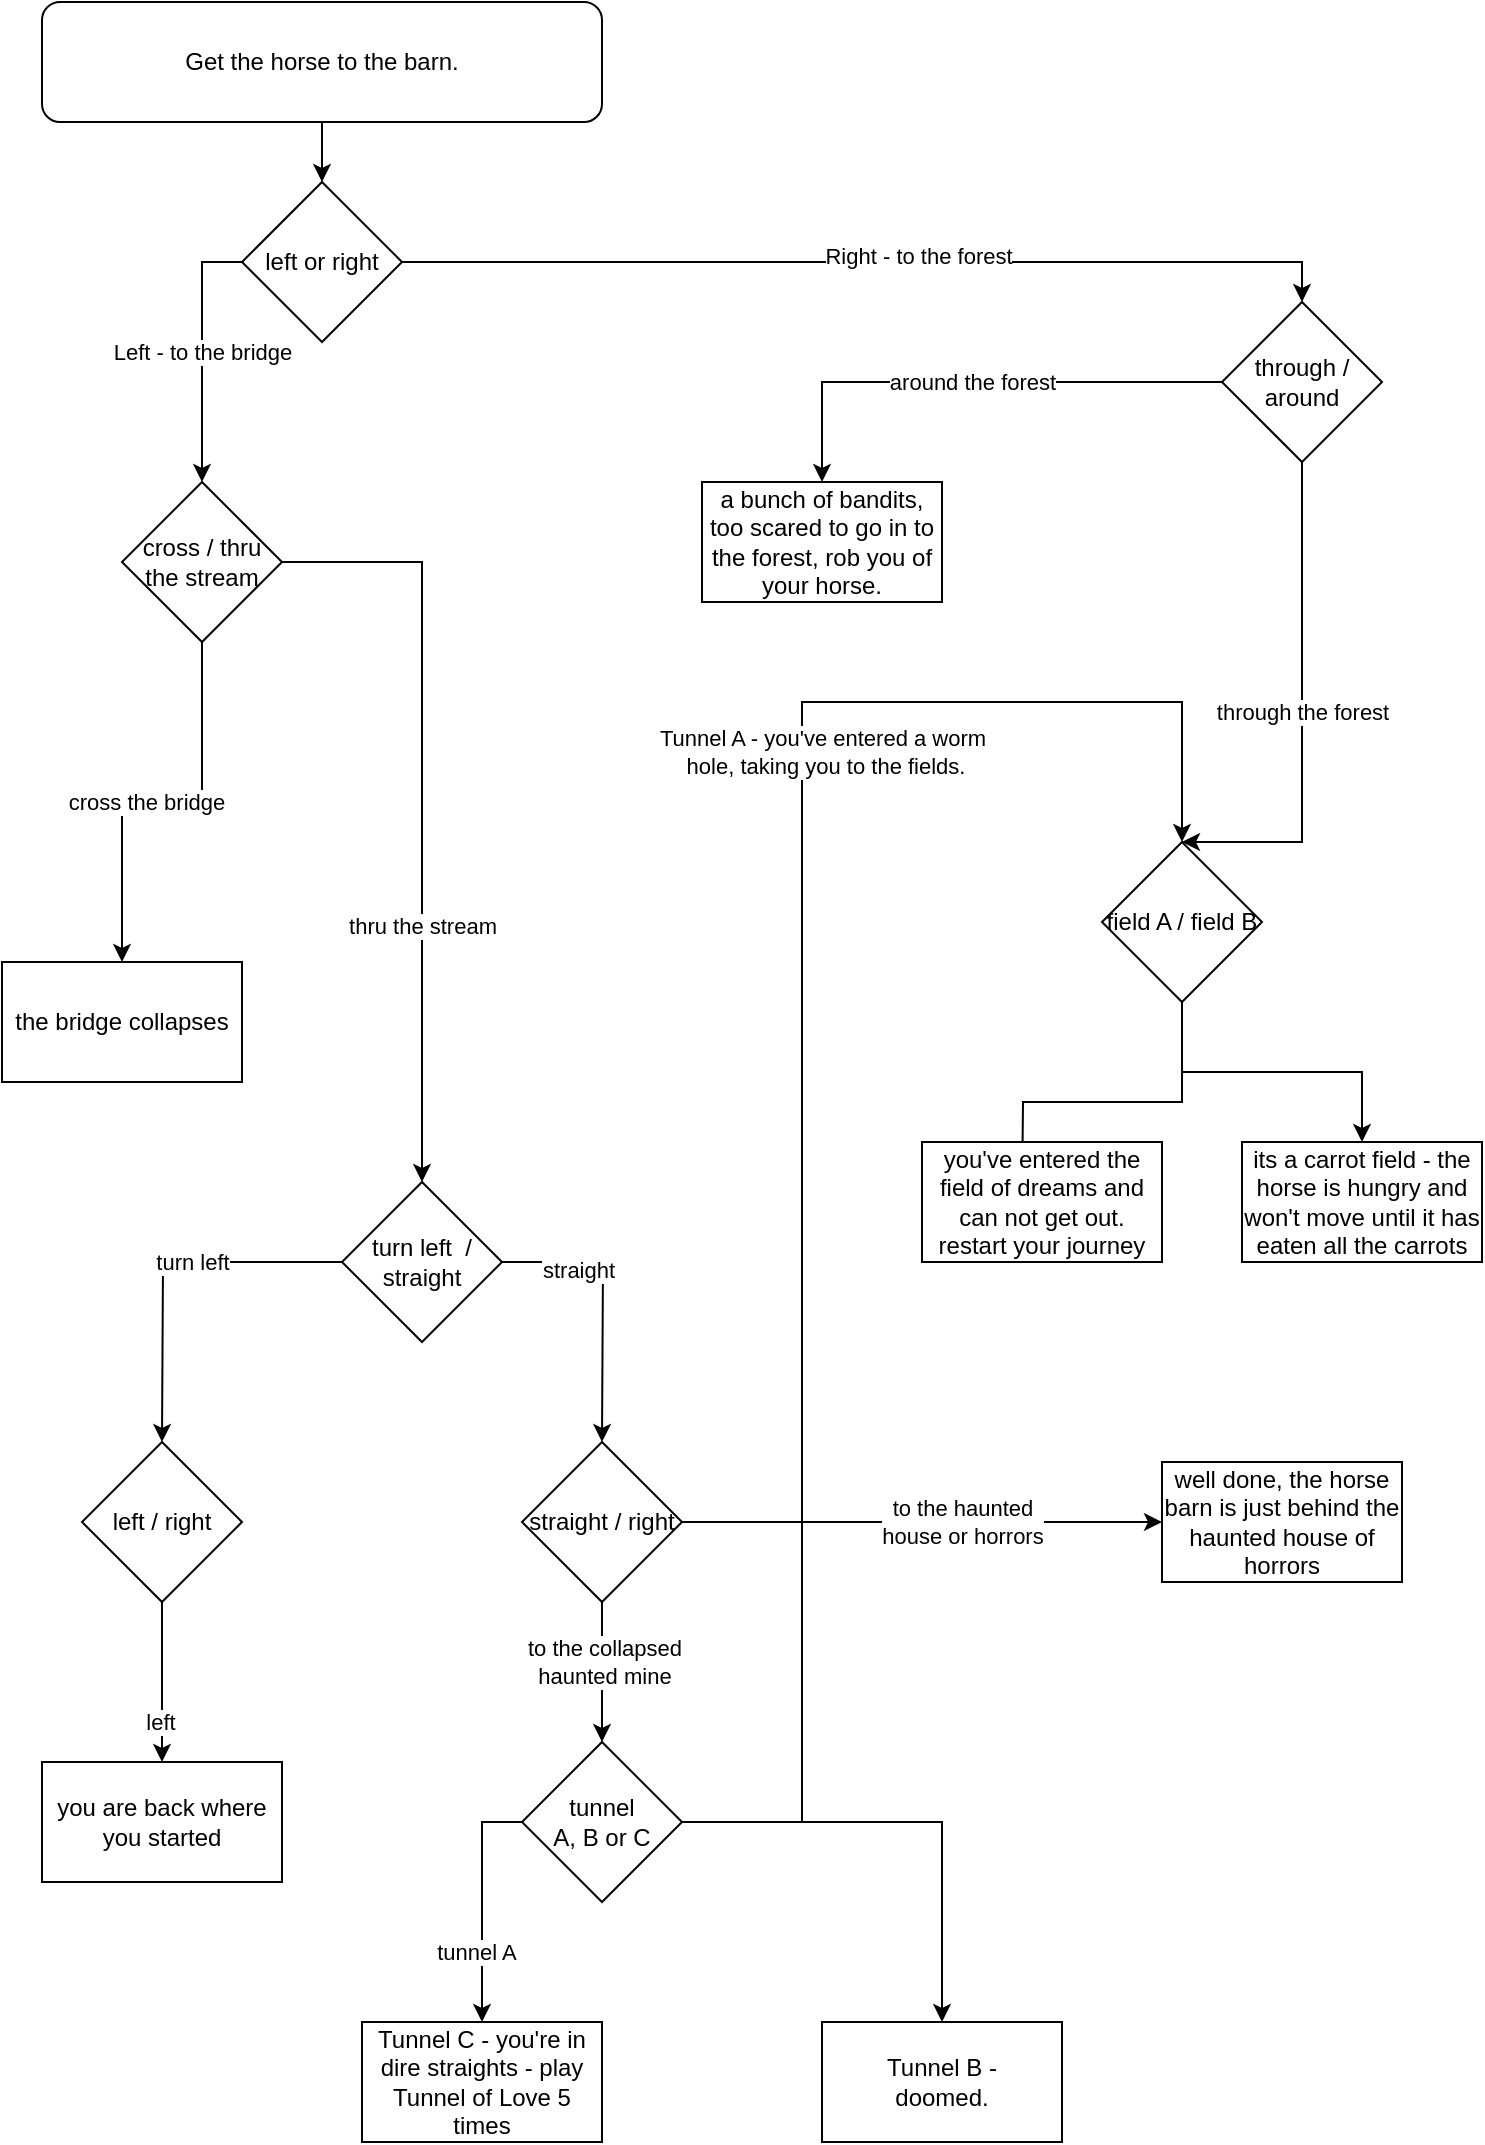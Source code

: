 <mxfile version="13.9.9" type="github"><diagram id="VqzWBa6Wml2Ld18xtBLb" name="Page-1"><mxGraphModel dx="776" dy="788" grid="1" gridSize="10" guides="1" tooltips="1" connect="1" arrows="1" fold="1" page="1" pageScale="1" pageWidth="827" pageHeight="1169" math="0" shadow="0"><root><mxCell id="0"/><mxCell id="1" parent="0"/><mxCell id="KEYzrIboRHUodWMuKRmI-43" value="Left - to the bridge" style="edgeStyle=orthogonalEdgeStyle;rounded=0;orthogonalLoop=1;jettySize=auto;html=1;exitX=0;exitY=0.5;exitDx=0;exitDy=0;entryX=0.5;entryY=0;entryDx=0;entryDy=0;" edge="1" parent="1" source="KEYzrIboRHUodWMuKRmI-41" target="KEYzrIboRHUodWMuKRmI-49"><mxGeometry relative="1" as="geometry"><mxPoint x="170" y="320" as="targetPoint"/></mxGeometry></mxCell><mxCell id="KEYzrIboRHUodWMuKRmI-44" style="edgeStyle=orthogonalEdgeStyle;rounded=0;orthogonalLoop=1;jettySize=auto;html=1;entryX=0.5;entryY=0;entryDx=0;entryDy=0;" edge="1" parent="1" source="KEYzrIboRHUodWMuKRmI-41" target="KEYzrIboRHUodWMuKRmI-46"><mxGeometry relative="1" as="geometry"><mxPoint x="330" y="320" as="targetPoint"/></mxGeometry></mxCell><mxCell id="KEYzrIboRHUodWMuKRmI-45" value="Right - to the forest" style="edgeLabel;html=1;align=center;verticalAlign=middle;resizable=0;points=[];" vertex="1" connectable="0" parent="KEYzrIboRHUodWMuKRmI-44"><mxGeometry x="0.097" y="3" relative="1" as="geometry"><mxPoint as="offset"/></mxGeometry></mxCell><mxCell id="KEYzrIboRHUodWMuKRmI-41" value="left or right" style="rhombus;whiteSpace=wrap;html=1;" vertex="1" parent="1"><mxGeometry x="140" y="130" width="80" height="80" as="geometry"/></mxCell><mxCell id="KEYzrIboRHUodWMuKRmI-88" style="edgeStyle=orthogonalEdgeStyle;rounded=0;orthogonalLoop=1;jettySize=auto;html=1;entryX=0.5;entryY=0;entryDx=0;entryDy=0;" edge="1" parent="1" source="KEYzrIboRHUodWMuKRmI-42" target="KEYzrIboRHUodWMuKRmI-41"><mxGeometry relative="1" as="geometry"/></mxCell><mxCell id="KEYzrIboRHUodWMuKRmI-42" value="Get the horse to the barn." style="rounded=1;whiteSpace=wrap;html=1;" vertex="1" parent="1"><mxGeometry x="40" y="40" width="280" height="60" as="geometry"/></mxCell><mxCell id="KEYzrIboRHUodWMuKRmI-47" value="through the forest" style="edgeStyle=orthogonalEdgeStyle;rounded=0;orthogonalLoop=1;jettySize=auto;html=1;exitX=0.5;exitY=1;exitDx=0;exitDy=0;entryX=0.5;entryY=0;entryDx=0;entryDy=0;" edge="1" parent="1" source="KEYzrIboRHUodWMuKRmI-46" target="KEYzrIboRHUodWMuKRmI-62"><mxGeometry relative="1" as="geometry"><mxPoint x="540" y="470" as="targetPoint"/><Array as="points"><mxPoint x="670" y="460"/></Array></mxGeometry></mxCell><mxCell id="KEYzrIboRHUodWMuKRmI-48" value="around the forest" style="edgeStyle=orthogonalEdgeStyle;rounded=0;orthogonalLoop=1;jettySize=auto;html=1;" edge="1" parent="1" source="KEYzrIboRHUodWMuKRmI-46" target="KEYzrIboRHUodWMuKRmI-61"><mxGeometry relative="1" as="geometry"><mxPoint x="430" y="480" as="targetPoint"/></mxGeometry></mxCell><mxCell id="KEYzrIboRHUodWMuKRmI-46" value="through / around" style="rhombus;whiteSpace=wrap;html=1;" vertex="1" parent="1"><mxGeometry x="630" y="190" width="80" height="80" as="geometry"/></mxCell><mxCell id="KEYzrIboRHUodWMuKRmI-50" style="edgeStyle=orthogonalEdgeStyle;rounded=0;orthogonalLoop=1;jettySize=auto;html=1;entryX=0.5;entryY=0;entryDx=0;entryDy=0;" edge="1" parent="1" source="KEYzrIboRHUodWMuKRmI-49" target="KEYzrIboRHUodWMuKRmI-54"><mxGeometry relative="1" as="geometry"><mxPoint x="80" y="520" as="targetPoint"/></mxGeometry></mxCell><mxCell id="KEYzrIboRHUodWMuKRmI-53" value="cross the bridge" style="edgeLabel;html=1;align=center;verticalAlign=middle;resizable=0;points=[];" vertex="1" connectable="0" parent="KEYzrIboRHUodWMuKRmI-50"><mxGeometry x="0.087" relative="1" as="geometry"><mxPoint as="offset"/></mxGeometry></mxCell><mxCell id="KEYzrIboRHUodWMuKRmI-51" style="edgeStyle=orthogonalEdgeStyle;rounded=0;orthogonalLoop=1;jettySize=auto;html=1;entryX=0.5;entryY=0;entryDx=0;entryDy=0;" edge="1" parent="1" source="KEYzrIboRHUodWMuKRmI-49" target="KEYzrIboRHUodWMuKRmI-55"><mxGeometry relative="1" as="geometry"><mxPoint x="240" y="520" as="targetPoint"/></mxGeometry></mxCell><mxCell id="KEYzrIboRHUodWMuKRmI-57" value="thru the stream" style="edgeLabel;html=1;align=center;verticalAlign=middle;resizable=0;points=[];" vertex="1" connectable="0" parent="KEYzrIboRHUodWMuKRmI-51"><mxGeometry x="0.323" relative="1" as="geometry"><mxPoint as="offset"/></mxGeometry></mxCell><mxCell id="KEYzrIboRHUodWMuKRmI-49" value="cross / thru the stream" style="rhombus;whiteSpace=wrap;html=1;" vertex="1" parent="1"><mxGeometry x="80" y="280" width="80" height="80" as="geometry"/></mxCell><mxCell id="KEYzrIboRHUodWMuKRmI-56" style="edgeStyle=orthogonalEdgeStyle;rounded=0;orthogonalLoop=1;jettySize=auto;html=1;exitX=0.5;exitY=0;exitDx=0;exitDy=0;" edge="1" parent="1" source="KEYzrIboRHUodWMuKRmI-54"><mxGeometry relative="1" as="geometry"><mxPoint x="79.833" y="520" as="targetPoint"/></mxGeometry></mxCell><mxCell id="KEYzrIboRHUodWMuKRmI-54" value="the bridge collapses" style="rounded=0;whiteSpace=wrap;html=1;" vertex="1" parent="1"><mxGeometry x="20" y="520" width="120" height="60" as="geometry"/></mxCell><mxCell id="KEYzrIboRHUodWMuKRmI-58" style="edgeStyle=orthogonalEdgeStyle;rounded=0;orthogonalLoop=1;jettySize=auto;html=1;" edge="1" parent="1" source="KEYzrIboRHUodWMuKRmI-55"><mxGeometry relative="1" as="geometry"><mxPoint x="100" y="760" as="targetPoint"/></mxGeometry></mxCell><mxCell id="KEYzrIboRHUodWMuKRmI-68" value="turn left" style="edgeLabel;html=1;align=center;verticalAlign=middle;resizable=0;points=[];" vertex="1" connectable="0" parent="KEYzrIboRHUodWMuKRmI-58"><mxGeometry x="-0.165" relative="1" as="geometry"><mxPoint as="offset"/></mxGeometry></mxCell><mxCell id="KEYzrIboRHUodWMuKRmI-59" style="edgeStyle=orthogonalEdgeStyle;rounded=0;orthogonalLoop=1;jettySize=auto;html=1;" edge="1" parent="1" source="KEYzrIboRHUodWMuKRmI-55"><mxGeometry relative="1" as="geometry"><mxPoint x="320.0" y="760" as="targetPoint"/></mxGeometry></mxCell><mxCell id="KEYzrIboRHUodWMuKRmI-69" value="straight" style="edgeLabel;html=1;align=center;verticalAlign=middle;resizable=0;points=[];" vertex="1" connectable="0" parent="KEYzrIboRHUodWMuKRmI-59"><mxGeometry x="-0.467" y="-4" relative="1" as="geometry"><mxPoint as="offset"/></mxGeometry></mxCell><mxCell id="KEYzrIboRHUodWMuKRmI-55" value="turn left &amp;nbsp;/ straight" style="rhombus;whiteSpace=wrap;html=1;" vertex="1" parent="1"><mxGeometry x="190" y="630" width="80" height="80" as="geometry"/></mxCell><mxCell id="KEYzrIboRHUodWMuKRmI-61" value="a bunch of bandits, too scared to go in to the forest, rob you of your horse." style="rounded=0;whiteSpace=wrap;html=1;" vertex="1" parent="1"><mxGeometry x="370.0" y="280" width="120" height="60" as="geometry"/></mxCell><mxCell id="KEYzrIboRHUodWMuKRmI-63" style="edgeStyle=orthogonalEdgeStyle;rounded=0;orthogonalLoop=1;jettySize=auto;html=1;exitX=0.5;exitY=1;exitDx=0;exitDy=0;" edge="1" parent="1" source="KEYzrIboRHUodWMuKRmI-62"><mxGeometry relative="1" as="geometry"><mxPoint x="530" y="640" as="targetPoint"/></mxGeometry></mxCell><mxCell id="KEYzrIboRHUodWMuKRmI-64" style="edgeStyle=orthogonalEdgeStyle;rounded=0;orthogonalLoop=1;jettySize=auto;html=1;exitX=0.5;exitY=1;exitDx=0;exitDy=0;" edge="1" parent="1" source="KEYzrIboRHUodWMuKRmI-62" target="KEYzrIboRHUodWMuKRmI-65"><mxGeometry relative="1" as="geometry"><mxPoint x="700" y="640" as="targetPoint"/></mxGeometry></mxCell><mxCell id="KEYzrIboRHUodWMuKRmI-62" value="field A / field B" style="rhombus;whiteSpace=wrap;html=1;" vertex="1" parent="1"><mxGeometry x="570" y="460" width="80" height="80" as="geometry"/></mxCell><mxCell id="KEYzrIboRHUodWMuKRmI-65" value="its a carrot field - the horse is hungry and won't move until it has eaten all the carrots" style="rounded=0;whiteSpace=wrap;html=1;" vertex="1" parent="1"><mxGeometry x="640" y="610" width="120" height="60" as="geometry"/></mxCell><mxCell id="KEYzrIboRHUodWMuKRmI-66" value="you've entered the field of dreams and can not get out. restart your journey" style="rounded=0;whiteSpace=wrap;html=1;" vertex="1" parent="1"><mxGeometry x="480" y="610" width="120" height="60" as="geometry"/></mxCell><mxCell id="KEYzrIboRHUodWMuKRmI-70" style="edgeStyle=orthogonalEdgeStyle;rounded=0;orthogonalLoop=1;jettySize=auto;html=1;entryX=0.5;entryY=0;entryDx=0;entryDy=0;" edge="1" parent="1" source="KEYzrIboRHUodWMuKRmI-67" target="KEYzrIboRHUodWMuKRmI-72"><mxGeometry relative="1" as="geometry"><mxPoint x="40" y="920" as="targetPoint"/></mxGeometry></mxCell><mxCell id="KEYzrIboRHUodWMuKRmI-71" value="left" style="edgeLabel;html=1;align=center;verticalAlign=middle;resizable=0;points=[];" vertex="1" connectable="0" parent="KEYzrIboRHUodWMuKRmI-70"><mxGeometry x="0.493" y="-1" relative="1" as="geometry"><mxPoint as="offset"/></mxGeometry></mxCell><mxCell id="KEYzrIboRHUodWMuKRmI-67" value="left / right" style="rhombus;whiteSpace=wrap;html=1;" vertex="1" parent="1"><mxGeometry x="60" y="760" width="80" height="80" as="geometry"/></mxCell><mxCell id="KEYzrIboRHUodWMuKRmI-72" value="you are back where you started" style="rounded=0;whiteSpace=wrap;html=1;" vertex="1" parent="1"><mxGeometry x="40" y="920" width="120" height="60" as="geometry"/></mxCell><mxCell id="KEYzrIboRHUodWMuKRmI-74" style="edgeStyle=orthogonalEdgeStyle;rounded=0;orthogonalLoop=1;jettySize=auto;html=1;" edge="1" parent="1" source="KEYzrIboRHUodWMuKRmI-73" target="KEYzrIboRHUodWMuKRmI-80"><mxGeometry relative="1" as="geometry"><mxPoint x="240" y="960" as="targetPoint"/></mxGeometry></mxCell><mxCell id="KEYzrIboRHUodWMuKRmI-75" value="to the collapsed &lt;br&gt;haunted mine" style="edgeLabel;html=1;align=center;verticalAlign=middle;resizable=0;points=[];" vertex="1" connectable="0" parent="KEYzrIboRHUodWMuKRmI-74"><mxGeometry x="-0.138" y="1" relative="1" as="geometry"><mxPoint as="offset"/></mxGeometry></mxCell><mxCell id="KEYzrIboRHUodWMuKRmI-76" style="edgeStyle=orthogonalEdgeStyle;rounded=0;orthogonalLoop=1;jettySize=auto;html=1;entryX=0;entryY=0.5;entryDx=0;entryDy=0;" edge="1" parent="1" source="KEYzrIboRHUodWMuKRmI-73" target="KEYzrIboRHUodWMuKRmI-78"><mxGeometry relative="1" as="geometry"><mxPoint x="400" y="960" as="targetPoint"/></mxGeometry></mxCell><mxCell id="KEYzrIboRHUodWMuKRmI-77" value="to the haunted&lt;br&gt;house or horrors" style="edgeLabel;html=1;align=center;verticalAlign=middle;resizable=0;points=[];" vertex="1" connectable="0" parent="KEYzrIboRHUodWMuKRmI-76"><mxGeometry x="-0.355" y="1" relative="1" as="geometry"><mxPoint x="62.5" y="1" as="offset"/></mxGeometry></mxCell><mxCell id="KEYzrIboRHUodWMuKRmI-73" value="straight / right" style="rhombus;whiteSpace=wrap;html=1;" vertex="1" parent="1"><mxGeometry x="280" y="760" width="80" height="80" as="geometry"/></mxCell><mxCell id="KEYzrIboRHUodWMuKRmI-78" value="well done, the horse barn is just behind the haunted house of horrors" style="rounded=0;whiteSpace=wrap;html=1;" vertex="1" parent="1"><mxGeometry x="600" y="770" width="120" height="60" as="geometry"/></mxCell><mxCell id="KEYzrIboRHUodWMuKRmI-81" style="edgeStyle=orthogonalEdgeStyle;rounded=0;orthogonalLoop=1;jettySize=auto;html=1;entryX=0.5;entryY=0;entryDx=0;entryDy=0;exitX=1;exitY=0.5;exitDx=0;exitDy=0;" edge="1" parent="1" source="KEYzrIboRHUodWMuKRmI-80" target="KEYzrIboRHUodWMuKRmI-62"><mxGeometry relative="1" as="geometry"><mxPoint x="610" y="450" as="targetPoint"/><Array as="points"><mxPoint x="420" y="950"/><mxPoint x="420" y="390"/><mxPoint x="610" y="390"/></Array></mxGeometry></mxCell><mxCell id="KEYzrIboRHUodWMuKRmI-82" value="Tunnel A - you've entered a worm&lt;br&gt;&amp;nbsp;hole,&amp;nbsp;taking you to the fields." style="edgeLabel;html=1;align=center;verticalAlign=middle;resizable=0;points=[];" vertex="1" connectable="0" parent="KEYzrIboRHUodWMuKRmI-81"><mxGeometry x="0.289" y="-3" relative="1" as="geometry"><mxPoint x="7" y="-28.33" as="offset"/></mxGeometry></mxCell><mxCell id="KEYzrIboRHUodWMuKRmI-83" style="edgeStyle=orthogonalEdgeStyle;rounded=0;orthogonalLoop=1;jettySize=auto;html=1;exitX=0;exitY=0.5;exitDx=0;exitDy=0;" edge="1" parent="1" source="KEYzrIboRHUodWMuKRmI-80" target="KEYzrIboRHUodWMuKRmI-84"><mxGeometry relative="1" as="geometry"><mxPoint x="160" y="1090" as="targetPoint"/></mxGeometry></mxCell><mxCell id="KEYzrIboRHUodWMuKRmI-87" value="tunnel A" style="edgeLabel;html=1;align=center;verticalAlign=middle;resizable=0;points=[];" vertex="1" connectable="0" parent="KEYzrIboRHUodWMuKRmI-83"><mxGeometry x="0.409" y="-3" relative="1" as="geometry"><mxPoint as="offset"/></mxGeometry></mxCell><mxCell id="KEYzrIboRHUodWMuKRmI-86" value="" style="edgeStyle=orthogonalEdgeStyle;rounded=0;orthogonalLoop=1;jettySize=auto;html=1;" edge="1" parent="1" source="KEYzrIboRHUodWMuKRmI-80" target="KEYzrIboRHUodWMuKRmI-85"><mxGeometry relative="1" as="geometry"/></mxCell><mxCell id="KEYzrIboRHUodWMuKRmI-80" value="tunnel &lt;br&gt;A, B or C" style="rhombus;whiteSpace=wrap;html=1;" vertex="1" parent="1"><mxGeometry x="280" y="910" width="80" height="80" as="geometry"/></mxCell><mxCell id="KEYzrIboRHUodWMuKRmI-84" value="Tunnel C - you're in dire straights - play Tunnel of Love 5 times" style="rounded=0;whiteSpace=wrap;html=1;" vertex="1" parent="1"><mxGeometry x="200" y="1050" width="120" height="60" as="geometry"/></mxCell><mxCell id="KEYzrIboRHUodWMuKRmI-85" value="Tunnel B - &lt;br&gt;doomed." style="whiteSpace=wrap;html=1;" vertex="1" parent="1"><mxGeometry x="430" y="1050" width="120" height="60" as="geometry"/></mxCell></root></mxGraphModel></diagram></mxfile>